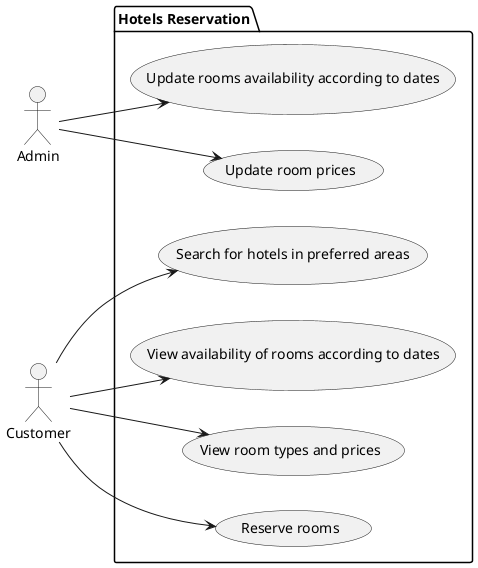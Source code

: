 @startuml

left to right direction

:Admin: as admin
:Customer: as customer

package "Hotels Reservation" {
  usecase "Search for hotels in preferred areas" as hr1
  usecase "View availability of rooms according to dates" as hr2
  usecase "View room types and prices" as hr3
  usecase "Reserve rooms" as hr4
  usecase "Update rooms availability according to dates" as hr5
  usecase "Update room prices" as hr6
}

customer --> hr1
customer --> hr2
customer --> hr3
customer --> hr4
admin --> hr5
admin --> hr6

@enduml
